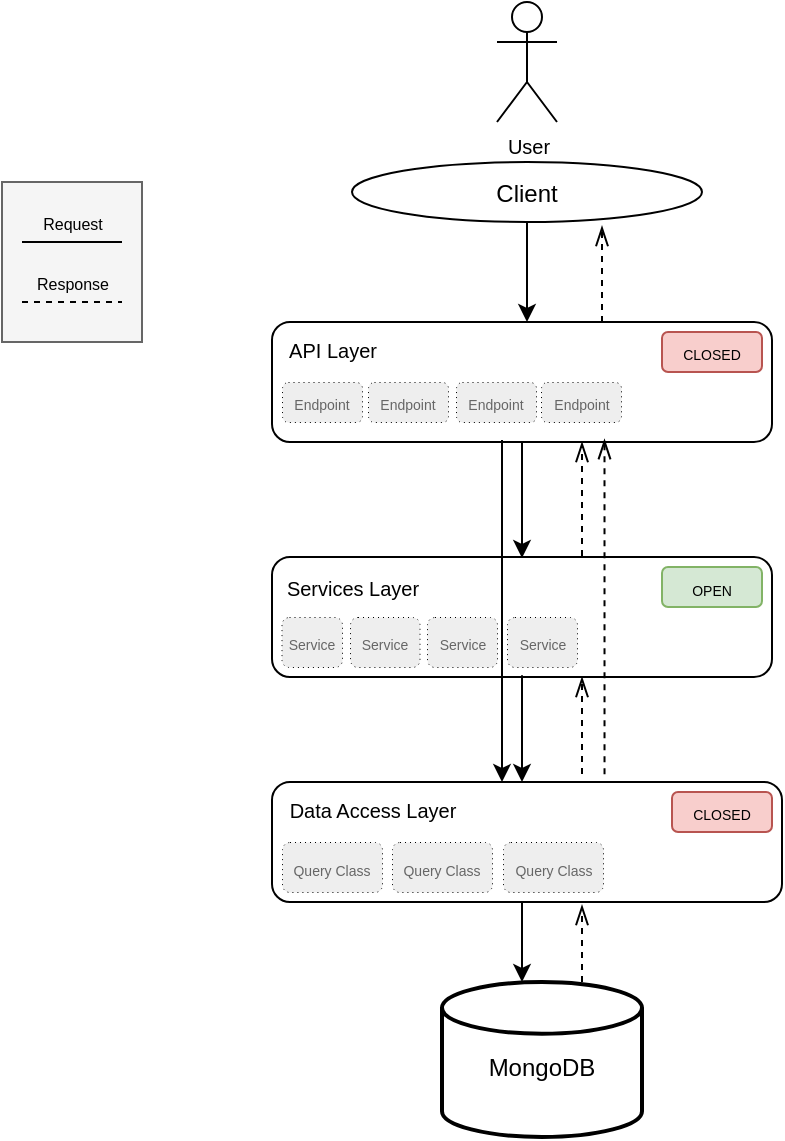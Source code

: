 <mxfile version="14.9.3" type="github">
  <diagram id="kgpKYQtTHZ0yAKxKKP6v" name="Page-1">
    <mxGraphModel dx="4656" dy="1274" grid="1" gridSize="10" guides="1" tooltips="1" connect="1" arrows="1" fold="1" page="1" pageScale="1" pageWidth="850" pageHeight="1100" math="0" shadow="0">
      <root>
        <mxCell id="0" />
        <mxCell id="1" parent="0" />
        <mxCell id="KinQekzlaKYnHtgUIyCx-67" value="" style="rounded=0;whiteSpace=wrap;html=1;fontSize=10;fillColor=#f5f5f5;strokeColor=#666666;fontColor=#333333;" vertex="1" parent="1">
          <mxGeometry x="-1670" y="420" width="70" height="80" as="geometry" />
        </mxCell>
        <mxCell id="KinQekzlaKYnHtgUIyCx-10" value="&lt;font style=&quot;font-size: 12px&quot;&gt;MongoDB&lt;/font&gt;" style="strokeWidth=2;html=1;shape=mxgraph.flowchart.database;whiteSpace=wrap;fontSize=20;" vertex="1" parent="1">
          <mxGeometry x="-1450" y="820" width="100" height="77.5" as="geometry" />
        </mxCell>
        <mxCell id="KinQekzlaKYnHtgUIyCx-29" value="Client" style="ellipse" vertex="1" parent="1">
          <mxGeometry x="-1495" y="410" width="175" height="30" as="geometry" />
        </mxCell>
        <mxCell id="KinQekzlaKYnHtgUIyCx-30" value="" style="rounded=1;" vertex="1" parent="1">
          <mxGeometry x="-1535" y="490" width="250" height="60" as="geometry" />
        </mxCell>
        <mxCell id="KinQekzlaKYnHtgUIyCx-31" value="" style="curved=1;noEdgeStyle=1;orthogonal=1;" edge="1" source="KinQekzlaKYnHtgUIyCx-29" target="KinQekzlaKYnHtgUIyCx-30" parent="1">
          <mxGeometry relative="1" as="geometry">
            <Array as="points" />
          </mxGeometry>
        </mxCell>
        <mxCell id="KinQekzlaKYnHtgUIyCx-32" value="" style="rounded=1;" vertex="1" parent="1">
          <mxGeometry x="-1535" y="607.5" width="250" height="60" as="geometry" />
        </mxCell>
        <mxCell id="KinQekzlaKYnHtgUIyCx-33" value="" style="curved=1;noEdgeStyle=1;orthogonal=1;" edge="1" target="KinQekzlaKYnHtgUIyCx-32" parent="1">
          <mxGeometry relative="1" as="geometry">
            <mxPoint x="-1410" y="550" as="sourcePoint" />
            <Array as="points">
              <mxPoint x="-1410" y="570" />
              <mxPoint x="-1410" y="608" />
            </Array>
          </mxGeometry>
        </mxCell>
        <mxCell id="KinQekzlaKYnHtgUIyCx-34" value="" style="rounded=1;" vertex="1" parent="1">
          <mxGeometry x="-1535" y="720" width="255" height="60" as="geometry" />
        </mxCell>
        <mxCell id="KinQekzlaKYnHtgUIyCx-35" value="" style="curved=1;noEdgeStyle=1;orthogonal=1;" edge="1" source="KinQekzlaKYnHtgUIyCx-32" target="KinQekzlaKYnHtgUIyCx-34" parent="1">
          <mxGeometry relative="1" as="geometry">
            <Array as="points">
              <mxPoint x="-1410" y="662" />
              <mxPoint x="-1410" y="720" />
            </Array>
          </mxGeometry>
        </mxCell>
        <mxCell id="KinQekzlaKYnHtgUIyCx-37" value="" style="curved=1;noEdgeStyle=1;orthogonal=1;" edge="1" source="KinQekzlaKYnHtgUIyCx-34" parent="1">
          <mxGeometry relative="1" as="geometry">
            <mxPoint x="-1410" y="820" as="targetPoint" />
            <Array as="points">
              <mxPoint x="-1410" y="792" />
            </Array>
          </mxGeometry>
        </mxCell>
        <mxCell id="KinQekzlaKYnHtgUIyCx-40" value="&lt;font style=&quot;font-size: 10px;&quot;&gt;API Layer&lt;/font&gt;" style="text;html=1;resizable=0;autosize=1;align=center;verticalAlign=middle;points=[];fillColor=none;strokeColor=none;rounded=0;fontSize=10;" vertex="1" parent="1">
          <mxGeometry x="-1535" y="494" width="60" height="20" as="geometry" />
        </mxCell>
        <mxCell id="KinQekzlaKYnHtgUIyCx-41" value="&lt;font style=&quot;font-size: 10px ; line-height: 100%&quot;&gt;Services Layer&lt;/font&gt;" style="text;html=1;resizable=0;autosize=1;align=center;verticalAlign=middle;points=[];fillColor=none;strokeColor=none;rounded=0;fontSize=20;" vertex="1" parent="1">
          <mxGeometry x="-1535" y="603.5" width="80" height="30" as="geometry" />
        </mxCell>
        <mxCell id="KinQekzlaKYnHtgUIyCx-42" value="&lt;font style=&quot;font-size: 10px ; line-height: 100%&quot;&gt;Data Access Layer&lt;/font&gt;" style="text;html=1;resizable=0;autosize=1;align=center;verticalAlign=middle;points=[];fillColor=none;strokeColor=none;rounded=0;fontSize=20;" vertex="1" parent="1">
          <mxGeometry x="-1535" y="715" width="100" height="30" as="geometry" />
        </mxCell>
        <mxCell id="KinQekzlaKYnHtgUIyCx-39" value="" style="curved=1;noEdgeStyle=1;orthogonal=1;" edge="1" parent="1" target="KinQekzlaKYnHtgUIyCx-34">
          <mxGeometry relative="1" as="geometry">
            <mxPoint x="-1420" y="549" as="sourcePoint" />
            <mxPoint x="-1420" y="718" as="targetPoint" />
            <Array as="points" />
          </mxGeometry>
        </mxCell>
        <mxCell id="KinQekzlaKYnHtgUIyCx-45" value="" style="endArrow=openThin;html=1;fontSize=10;startSize=11;endSize=8;strokeColor=#000000;strokeWidth=1;fixDash=1;snapToPoint=0;noJump=1;rounded=0;dashed=1;endFill=0;" edge="1" parent="1">
          <mxGeometry width="50" height="50" relative="1" as="geometry">
            <mxPoint x="-1380" y="716" as="sourcePoint" />
            <mxPoint x="-1380" y="667.5" as="targetPoint" />
          </mxGeometry>
        </mxCell>
        <mxCell id="KinQekzlaKYnHtgUIyCx-46" value="" style="endArrow=openThin;html=1;fontSize=10;startSize=11;endSize=8;strokeColor=#000000;strokeWidth=1;fixDash=1;snapToPoint=0;noJump=1;rounded=0;dashed=1;endFill=0;entryX=0.665;entryY=0.976;entryDx=0;entryDy=0;entryPerimeter=0;exitX=0.652;exitY=-0.064;exitDx=0;exitDy=0;exitPerimeter=0;" edge="1" parent="1" source="KinQekzlaKYnHtgUIyCx-34" target="KinQekzlaKYnHtgUIyCx-30">
          <mxGeometry width="50" height="50" relative="1" as="geometry">
            <mxPoint x="-1330" y="720" as="sourcePoint" />
            <mxPoint x="-1330" y="672" as="targetPoint" />
            <Array as="points" />
          </mxGeometry>
        </mxCell>
        <mxCell id="KinQekzlaKYnHtgUIyCx-48" value="" style="endArrow=openThin;html=1;fontSize=10;startSize=11;endSize=8;strokeColor=#000000;strokeWidth=1;fixDash=1;snapToPoint=0;noJump=1;rounded=0;dashed=1;endFill=0;" edge="1" parent="1">
          <mxGeometry width="50" height="50" relative="1" as="geometry">
            <mxPoint x="-1370" y="490" as="sourcePoint" />
            <mxPoint x="-1370" y="442" as="targetPoint" />
          </mxGeometry>
        </mxCell>
        <mxCell id="KinQekzlaKYnHtgUIyCx-50" value="" style="endArrow=openThin;html=1;fontSize=10;startSize=11;endSize=8;strokeColor=#000000;strokeWidth=1;fixDash=1;snapToPoint=0;noJump=1;rounded=0;dashed=1;endFill=0;" edge="1" parent="1">
          <mxGeometry width="50" height="50" relative="1" as="geometry">
            <mxPoint x="-1380" y="607" as="sourcePoint" />
            <mxPoint x="-1380" y="550" as="targetPoint" />
          </mxGeometry>
        </mxCell>
        <mxCell id="KinQekzlaKYnHtgUIyCx-52" value="" style="endArrow=openThin;html=1;fontSize=10;startSize=11;endSize=8;strokeColor=#000000;strokeWidth=1;fixDash=1;snapToPoint=0;noJump=1;rounded=0;dashed=1;endFill=0;" edge="1" parent="1">
          <mxGeometry width="50" height="50" relative="1" as="geometry">
            <mxPoint x="-1380" y="820" as="sourcePoint" />
            <mxPoint x="-1380" y="781.5" as="targetPoint" />
          </mxGeometry>
        </mxCell>
        <mxCell id="KinQekzlaKYnHtgUIyCx-63" value="" style="endArrow=none;html=1;dashed=1;fontSize=10;startSize=11;endSize=8;strokeColor=#000000;strokeWidth=1;" edge="1" parent="1">
          <mxGeometry width="50" height="50" relative="1" as="geometry">
            <mxPoint x="-1660" y="480" as="sourcePoint" />
            <mxPoint x="-1610" y="480" as="targetPoint" />
          </mxGeometry>
        </mxCell>
        <mxCell id="KinQekzlaKYnHtgUIyCx-64" value="" style="endArrow=none;html=1;fontSize=10;startSize=11;endSize=8;strokeColor=#000000;strokeWidth=1;" edge="1" parent="1">
          <mxGeometry width="50" height="50" relative="1" as="geometry">
            <mxPoint x="-1660" y="450" as="sourcePoint" />
            <mxPoint x="-1610" y="450" as="targetPoint" />
          </mxGeometry>
        </mxCell>
        <mxCell id="KinQekzlaKYnHtgUIyCx-65" value="&lt;font style=&quot;font-size: 8px&quot;&gt;Request&lt;/font&gt;" style="text;html=1;resizable=0;autosize=1;align=center;verticalAlign=middle;points=[];fillColor=none;strokeColor=none;rounded=0;fontSize=10;" vertex="1" parent="1">
          <mxGeometry x="-1660" y="430" width="50" height="20" as="geometry" />
        </mxCell>
        <mxCell id="KinQekzlaKYnHtgUIyCx-66" value="&lt;font style=&quot;font-size: 8px&quot;&gt;Response&lt;/font&gt;" style="text;html=1;resizable=0;autosize=1;align=center;verticalAlign=middle;points=[];fillColor=none;strokeColor=none;rounded=0;fontSize=10;" vertex="1" parent="1">
          <mxGeometry x="-1660" y="460" width="50" height="20" as="geometry" />
        </mxCell>
        <mxCell id="KinQekzlaKYnHtgUIyCx-68" value="&lt;font style=&quot;font-size: 7px&quot;&gt;CLOSED&lt;/font&gt;" style="rounded=1;whiteSpace=wrap;html=1;fontSize=10;fillColor=#f8cecc;strokeColor=#b85450;" vertex="1" parent="1">
          <mxGeometry x="-1340" y="495" width="50" height="20" as="geometry" />
        </mxCell>
        <mxCell id="KinQekzlaKYnHtgUIyCx-69" value="&lt;font style=&quot;font-size: 7px&quot;&gt;OPEN&lt;/font&gt;" style="rounded=1;whiteSpace=wrap;html=1;fontSize=10;fillColor=#d5e8d4;strokeColor=#82b366;" vertex="1" parent="1">
          <mxGeometry x="-1340" y="612.5" width="50" height="20" as="geometry" />
        </mxCell>
        <mxCell id="KinQekzlaKYnHtgUIyCx-71" value="&lt;font style=&quot;font-size: 7px&quot;&gt;CLOSED&lt;/font&gt;" style="rounded=1;whiteSpace=wrap;html=1;fontSize=10;fillColor=#f8cecc;strokeColor=#b85450;" vertex="1" parent="1">
          <mxGeometry x="-1335" y="725" width="50" height="20" as="geometry" />
        </mxCell>
        <mxCell id="KinQekzlaKYnHtgUIyCx-72" value="User" style="shape=umlActor;verticalLabelPosition=bottom;verticalAlign=top;html=1;outlineConnect=0;fontSize=10;" vertex="1" parent="1">
          <mxGeometry x="-1422.5" y="330" width="30" height="60" as="geometry" />
        </mxCell>
        <mxCell id="KinQekzlaKYnHtgUIyCx-82" value="&lt;font style=&quot;font-size: 7px&quot;&gt;Service&lt;/font&gt;" style="rounded=1;whiteSpace=wrap;html=1;fontSize=10;fillColor=#eeeeee;dashed=1;fontColor=#666666;dashPattern=1 4;strokeWidth=0.5;" vertex="1" parent="1">
          <mxGeometry x="-1457.5" y="637.5" width="35" height="25" as="geometry" />
        </mxCell>
        <mxCell id="KinQekzlaKYnHtgUIyCx-74" value="&lt;font style=&quot;font-size: 7px&quot;&gt;Query Class&lt;/font&gt;" style="rounded=1;whiteSpace=wrap;html=1;fontSize=10;fillColor=#eeeeee;dashed=1;fontColor=#666666;dashPattern=1 4;strokeWidth=0.5;" vertex="1" parent="1">
          <mxGeometry x="-1530" y="750" width="50" height="25" as="geometry" />
        </mxCell>
        <mxCell id="KinQekzlaKYnHtgUIyCx-78" value="&lt;font style=&quot;font-size: 7px&quot;&gt;Query Class&lt;/font&gt;" style="rounded=1;whiteSpace=wrap;html=1;fontSize=10;fillColor=#eeeeee;dashed=1;fontColor=#666666;dashPattern=1 4;strokeWidth=0.5;" vertex="1" parent="1">
          <mxGeometry x="-1475" y="750" width="50" height="25" as="geometry" />
        </mxCell>
        <mxCell id="KinQekzlaKYnHtgUIyCx-79" value="&lt;font style=&quot;font-size: 7px&quot;&gt;Query Class&lt;/font&gt;" style="rounded=1;whiteSpace=wrap;html=1;fontSize=10;fillColor=#eeeeee;dashed=1;fontColor=#666666;dashPattern=1 4;strokeWidth=0.5;" vertex="1" parent="1">
          <mxGeometry x="-1419.5" y="750" width="50" height="25" as="geometry" />
        </mxCell>
        <mxCell id="KinQekzlaKYnHtgUIyCx-80" value="&lt;font style=&quot;font-size: 7px&quot;&gt;Service&lt;/font&gt;" style="rounded=1;whiteSpace=wrap;html=1;fontSize=10;fillColor=#eeeeee;dashed=1;fontColor=#666666;dashPattern=1 4;strokeWidth=0.5;" vertex="1" parent="1">
          <mxGeometry x="-1530.25" y="637.5" width="30.25" height="25" as="geometry" />
        </mxCell>
        <mxCell id="KinQekzlaKYnHtgUIyCx-81" value="&lt;font style=&quot;font-size: 7px&quot;&gt;Service&lt;/font&gt;" style="rounded=1;whiteSpace=wrap;html=1;fontSize=10;fillColor=#eeeeee;dashed=1;fontColor=#666666;dashPattern=1 4;strokeWidth=0.5;" vertex="1" parent="1">
          <mxGeometry x="-1496" y="637.5" width="34.75" height="25" as="geometry" />
        </mxCell>
        <mxCell id="KinQekzlaKYnHtgUIyCx-84" value="&lt;font style=&quot;font-size: 7px&quot;&gt;Endpoint&lt;/font&gt;" style="rounded=1;whiteSpace=wrap;html=1;fontSize=10;fillColor=#eeeeee;dashed=1;fontColor=#666666;dashPattern=1 4;strokeWidth=0.5;" vertex="1" parent="1">
          <mxGeometry x="-1530" y="520" width="40" height="20" as="geometry" />
        </mxCell>
        <mxCell id="KinQekzlaKYnHtgUIyCx-88" value="&lt;font style=&quot;font-size: 7px&quot;&gt;Endpoint&lt;/font&gt;" style="rounded=1;whiteSpace=wrap;html=1;fontSize=10;fillColor=#eeeeee;dashed=1;fontColor=#666666;dashPattern=1 4;strokeWidth=0.5;" vertex="1" parent="1">
          <mxGeometry x="-1487" y="520" width="40" height="20" as="geometry" />
        </mxCell>
        <mxCell id="KinQekzlaKYnHtgUIyCx-89" value="&lt;font style=&quot;font-size: 7px&quot;&gt;Endpoint&lt;/font&gt;" style="rounded=1;whiteSpace=wrap;html=1;fontSize=10;fillColor=#eeeeee;dashed=1;fontColor=#666666;dashPattern=1 4;strokeWidth=0.5;" vertex="1" parent="1">
          <mxGeometry x="-1443" y="520" width="40" height="20" as="geometry" />
        </mxCell>
        <mxCell id="KinQekzlaKYnHtgUIyCx-90" value="&lt;font style=&quot;font-size: 7px&quot;&gt;Endpoint&lt;/font&gt;" style="rounded=1;whiteSpace=wrap;html=1;fontSize=10;fillColor=#eeeeee;dashed=1;fontColor=#666666;dashPattern=1 4;strokeWidth=0.5;" vertex="1" parent="1">
          <mxGeometry x="-1400.5" y="520" width="40" height="20" as="geometry" />
        </mxCell>
        <mxCell id="KinQekzlaKYnHtgUIyCx-91" value="&lt;font style=&quot;font-size: 7px&quot;&gt;Service&lt;/font&gt;" style="rounded=1;whiteSpace=wrap;html=1;fontSize=10;fillColor=#eeeeee;dashed=1;fontColor=#666666;dashPattern=1 4;strokeWidth=0.5;" vertex="1" parent="1">
          <mxGeometry x="-1417.5" y="637.5" width="35" height="25" as="geometry" />
        </mxCell>
      </root>
    </mxGraphModel>
  </diagram>
</mxfile>
